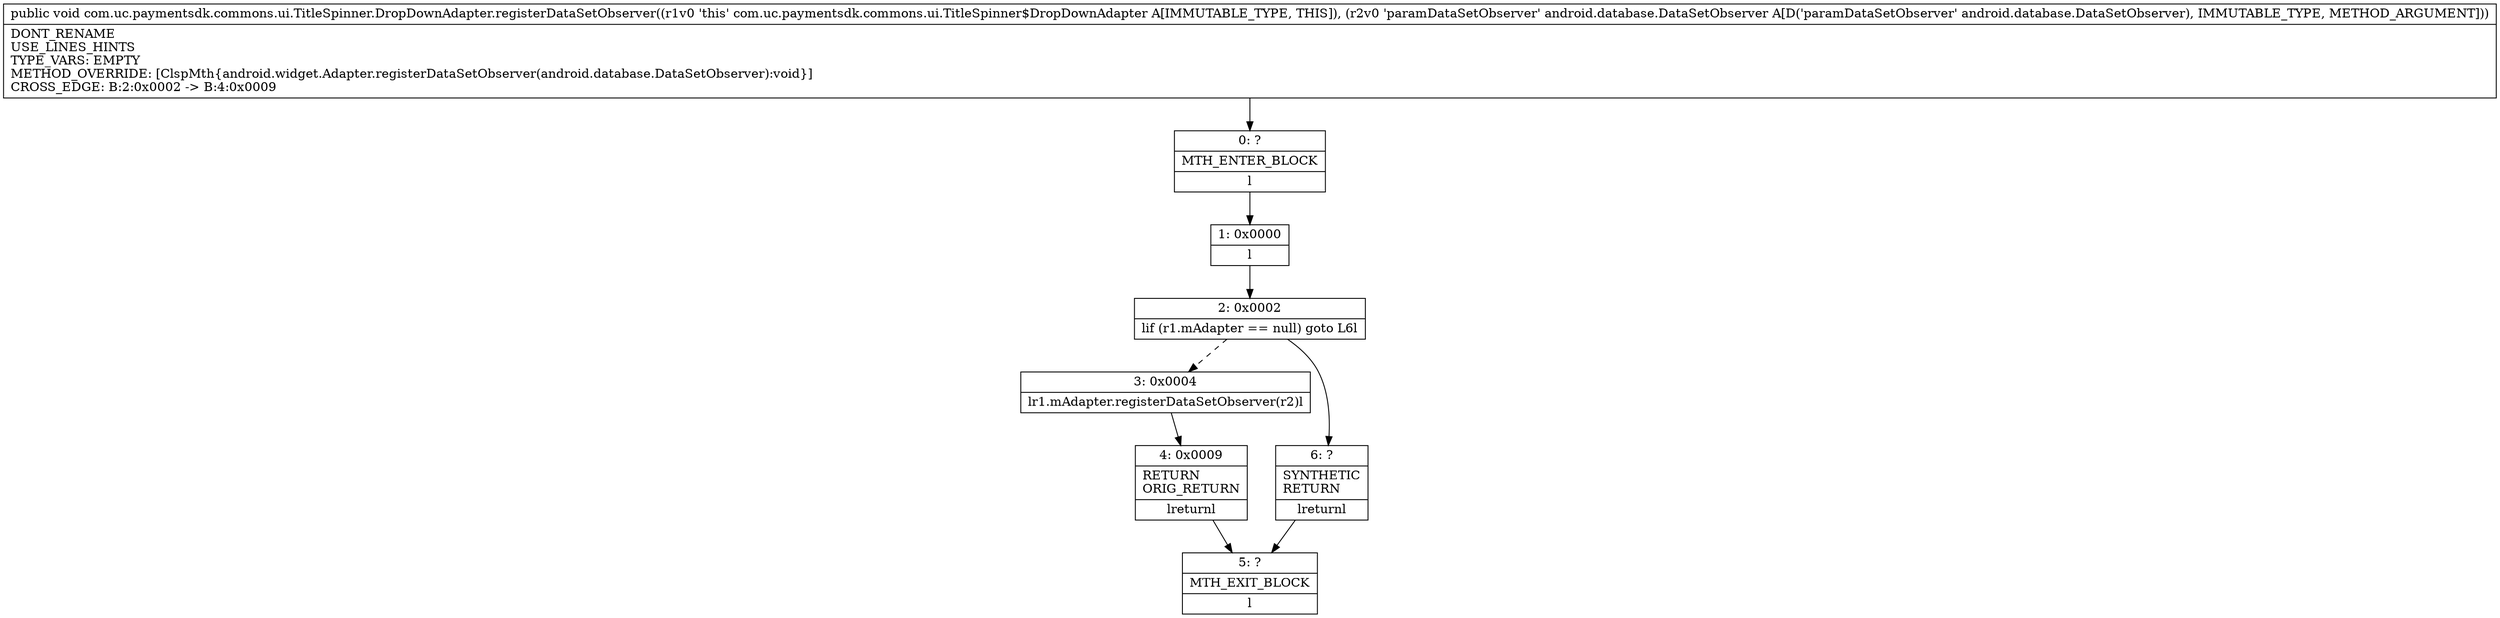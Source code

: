 digraph "CFG forcom.uc.paymentsdk.commons.ui.TitleSpinner.DropDownAdapter.registerDataSetObserver(Landroid\/database\/DataSetObserver;)V" {
Node_0 [shape=record,label="{0\:\ ?|MTH_ENTER_BLOCK\l|l}"];
Node_1 [shape=record,label="{1\:\ 0x0000|l}"];
Node_2 [shape=record,label="{2\:\ 0x0002|lif (r1.mAdapter == null) goto L6l}"];
Node_3 [shape=record,label="{3\:\ 0x0004|lr1.mAdapter.registerDataSetObserver(r2)l}"];
Node_4 [shape=record,label="{4\:\ 0x0009|RETURN\lORIG_RETURN\l|lreturnl}"];
Node_5 [shape=record,label="{5\:\ ?|MTH_EXIT_BLOCK\l|l}"];
Node_6 [shape=record,label="{6\:\ ?|SYNTHETIC\lRETURN\l|lreturnl}"];
MethodNode[shape=record,label="{public void com.uc.paymentsdk.commons.ui.TitleSpinner.DropDownAdapter.registerDataSetObserver((r1v0 'this' com.uc.paymentsdk.commons.ui.TitleSpinner$DropDownAdapter A[IMMUTABLE_TYPE, THIS]), (r2v0 'paramDataSetObserver' android.database.DataSetObserver A[D('paramDataSetObserver' android.database.DataSetObserver), IMMUTABLE_TYPE, METHOD_ARGUMENT]))  | DONT_RENAME\lUSE_LINES_HINTS\lTYPE_VARS: EMPTY\lMETHOD_OVERRIDE: [ClspMth\{android.widget.Adapter.registerDataSetObserver(android.database.DataSetObserver):void\}]\lCROSS_EDGE: B:2:0x0002 \-\> B:4:0x0009\l}"];
MethodNode -> Node_0;
Node_0 -> Node_1;
Node_1 -> Node_2;
Node_2 -> Node_3[style=dashed];
Node_2 -> Node_6;
Node_3 -> Node_4;
Node_4 -> Node_5;
Node_6 -> Node_5;
}

